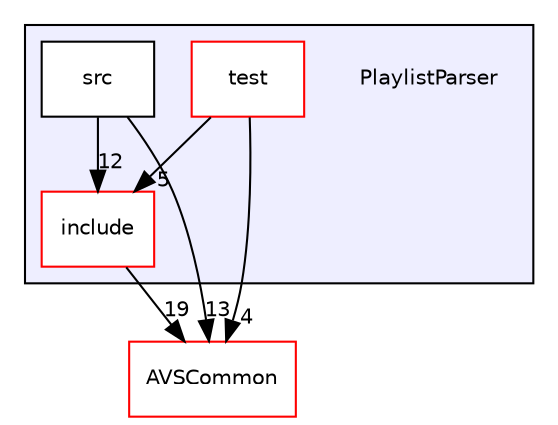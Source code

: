 digraph "/home/ANT.AMAZON.COM/womw/workplace/1.19_release/doxy/avs-device-sdk/PlaylistParser" {
  compound=true
  node [ fontsize="10", fontname="Helvetica"];
  edge [ labelfontsize="10", labelfontname="Helvetica"];
  subgraph clusterdir_655fbec917b1f23289d3ed8ec9803bf1 {
    graph [ bgcolor="#eeeeff", pencolor="black", label="" URL="dir_655fbec917b1f23289d3ed8ec9803bf1.html"];
    dir_655fbec917b1f23289d3ed8ec9803bf1 [shape=plaintext label="PlaylistParser"];
    dir_057ee5c37ac9c880ef5f0b623529f2e3 [shape=box label="include" color="red" fillcolor="white" style="filled" URL="dir_057ee5c37ac9c880ef5f0b623529f2e3.html"];
    dir_625880adbff518e99f53035dcc4daae5 [shape=box label="src" color="black" fillcolor="white" style="filled" URL="dir_625880adbff518e99f53035dcc4daae5.html"];
    dir_a53c2cb537b7e7636764989c8305debb [shape=box label="test" color="red" fillcolor="white" style="filled" URL="dir_a53c2cb537b7e7636764989c8305debb.html"];
  }
  dir_13e65effb2bde530b17b3d5eefcd0266 [shape=box label="AVSCommon" fillcolor="white" style="filled" color="red" URL="dir_13e65effb2bde530b17b3d5eefcd0266.html"];
  dir_625880adbff518e99f53035dcc4daae5->dir_13e65effb2bde530b17b3d5eefcd0266 [headlabel="13", labeldistance=1.5 headhref="dir_000358_000017.html"];
  dir_625880adbff518e99f53035dcc4daae5->dir_057ee5c37ac9c880ef5f0b623529f2e3 [headlabel="12", labeldistance=1.5 headhref="dir_000358_000356.html"];
  dir_a53c2cb537b7e7636764989c8305debb->dir_13e65effb2bde530b17b3d5eefcd0266 [headlabel="4", labeldistance=1.5 headhref="dir_000359_000017.html"];
  dir_a53c2cb537b7e7636764989c8305debb->dir_057ee5c37ac9c880ef5f0b623529f2e3 [headlabel="5", labeldistance=1.5 headhref="dir_000359_000356.html"];
  dir_057ee5c37ac9c880ef5f0b623529f2e3->dir_13e65effb2bde530b17b3d5eefcd0266 [headlabel="19", labeldistance=1.5 headhref="dir_000356_000017.html"];
}
